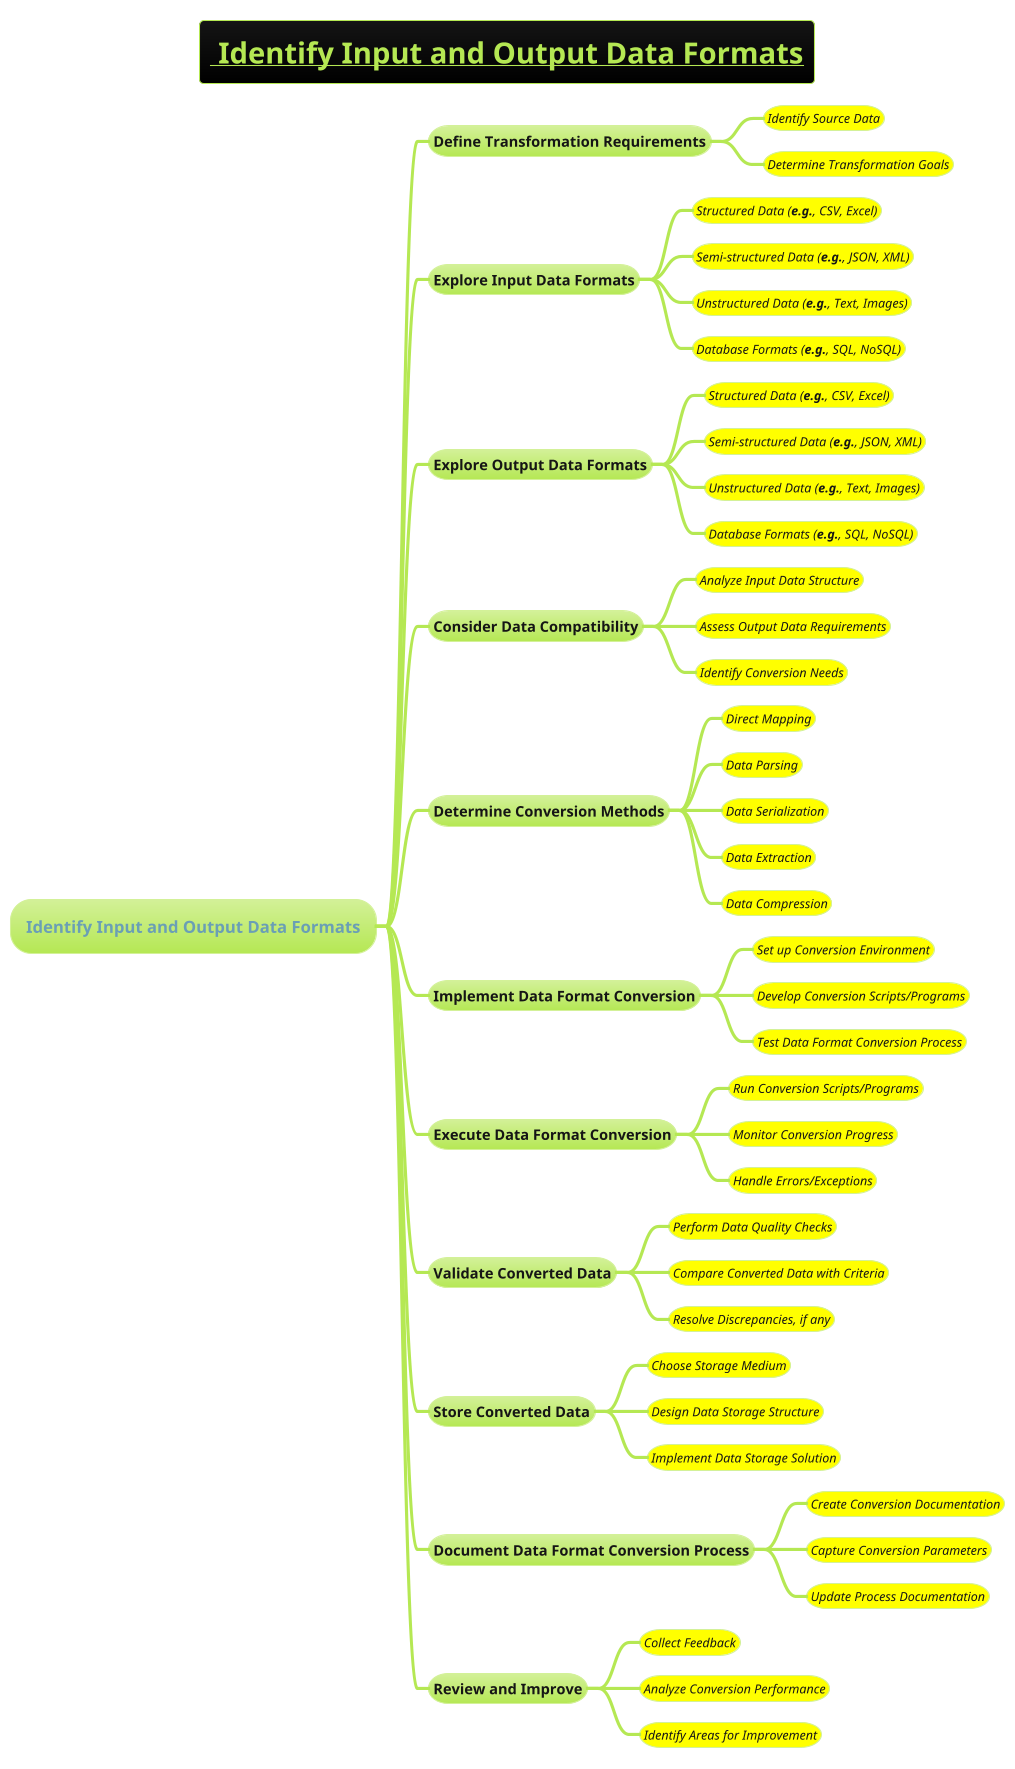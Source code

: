 @startmindmap
skinparam node {
    BorderColor DarkSlateGray
    BackgroundColor LightCyan
    FontStyle italic
}
skinparam connector {
    Color DarkSlateGray
    FontStyle Bold
}
!theme hacker

title =__ Identify Input and Output Data Formats__
* Identify Input and Output Data Formats

** Define Transformation Requirements
***[#yellow] <size:12>Identify Source Data
***[#yellow] <size:12>Determine Transformation Goals

** Explore Input Data Formats
***[#yellow] <size:12>Structured Data (**e.g.**, CSV, Excel)
***[#yellow] <size:12>Semi-structured Data (**e.g.**, JSON, XML)
***[#yellow] <size:12>Unstructured Data (**e.g.**, Text, Images)
***[#yellow] <size:12>Database Formats (**e.g.**, SQL, NoSQL)

** Explore Output Data Formats
***[#yellow] <size:12>Structured Data (**e.g.**, CSV, Excel)
***[#yellow] <size:12>Semi-structured Data (**e.g.**, JSON, XML)
***[#yellow] <size:12>Unstructured Data (**e.g.**, Text, Images)
***[#yellow] <size:12>Database Formats (**e.g.**, SQL, NoSQL)

** Consider Data Compatibility
***[#yellow] <size:12>Analyze Input Data Structure
***[#yellow] <size:12>Assess Output Data Requirements
***[#yellow] <size:12>Identify Conversion Needs

** Determine Conversion Methods
***[#yellow] <size:12>Direct Mapping
***[#yellow] <size:12>Data Parsing
***[#yellow] <size:12>Data Serialization
***[#yellow] <size:12>Data Extraction
***[#yellow] <size:12>Data Compression

** Implement Data Format Conversion
***[#yellow] <size:12>Set up Conversion Environment
***[#yellow] <size:12>Develop Conversion Scripts/Programs
***[#yellow] <size:12>Test Data Format Conversion Process

** Execute Data Format Conversion
***[#yellow] <size:12>Run Conversion Scripts/Programs
***[#yellow] <size:12>Monitor Conversion Progress
***[#yellow] <size:12>Handle Errors/Exceptions

** Validate Converted Data
***[#yellow] <size:12>Perform Data Quality Checks
***[#yellow] <size:12>Compare Converted Data with Criteria
***[#yellow] <size:12>Resolve Discrepancies, if any

** Store Converted Data
***[#yellow] <size:12>Choose Storage Medium
***[#yellow] <size:12>Design Data Storage Structure
***[#yellow] <size:12>Implement Data Storage Solution

** Document Data Format Conversion Process
***[#yellow] <size:12>Create Conversion Documentation
***[#yellow] <size:12>Capture Conversion Parameters
***[#yellow] <size:12>Update Process Documentation

** Review and Improve
***[#yellow] <size:12>Collect Feedback
***[#yellow] <size:12>Analyze Conversion Performance
***[#yellow] <size:12>Identify Areas for Improvement
@endmindmap
